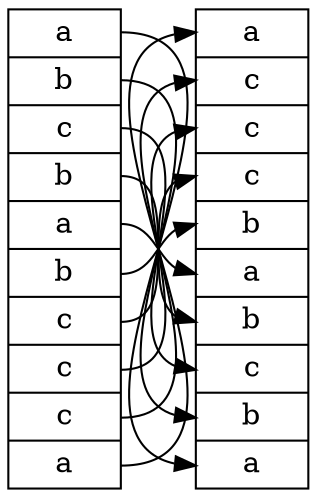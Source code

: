 digraph {
  rankdir=LR ;
  node [shape = record] ;
   
  struct0[label = "<n0>a | <n1>b | <n2>c | <n3>b | <n4>a | <n5>b | <n6>c | <n7>c | <n8>c | <n9>a"] ;
  struct0:n0:e -> struct1:n9:w ;
  struct0:n1:e -> struct1:n8:w ;
  struct0:n2:e -> struct1:n7:w ;
  struct0:n3:e -> struct1:n6:w ;
  struct0:n4:e -> struct1:n5:w ;
  struct0:n5:e -> struct1:n4:w ;
  struct0:n6:e -> struct1:n3:w ;
  struct0:n7:e -> struct1:n2:w ;
  struct0:n8:e -> struct1:n1:w ;
  struct0:n9:e -> struct1:n0:w ;
  struct1[label = "<n0>a | <n1>c | <n2>c | <n3>c | <n4>b | <n5>a | <n6>b | <n7>c | <n8>b | <n9>a"] ;
}